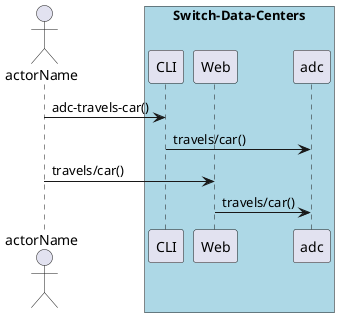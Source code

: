 @startuml
Actor "actorName" as A

box "Switch-Data-Centers" #lightblue
participant CLI as CLI
participant Web as Web
participant "adc" as S
A -> CLI : adc-travels-car()
CLI -> S : travels/car()
A -> Web : travels/car()
Web -> S : travels/car()
end box

@enduml
